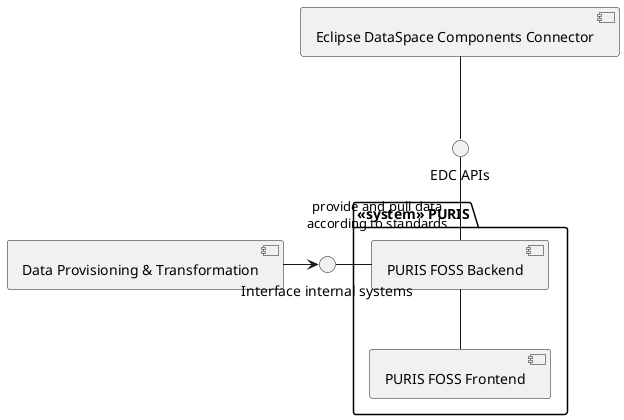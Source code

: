 @startuml

[Data Provisioning & Transformation] as data_prov

data_prov -> "Interface internal systems"

[Eclipse DataSpace Components Connector] as edc

edc -- "EDC APIs"

package "<<system>> PURIS"{

  [PURIS FOSS Backend] as puris_backend
  [PURIS FOSS Frontend] as puris_frontend

  "EDC APIs" -- "provide and pull data\naccording to standards" puris_backend
  "Interface internal systems" - puris_backend
  puris_backend -- puris_frontend

}

@enduml
